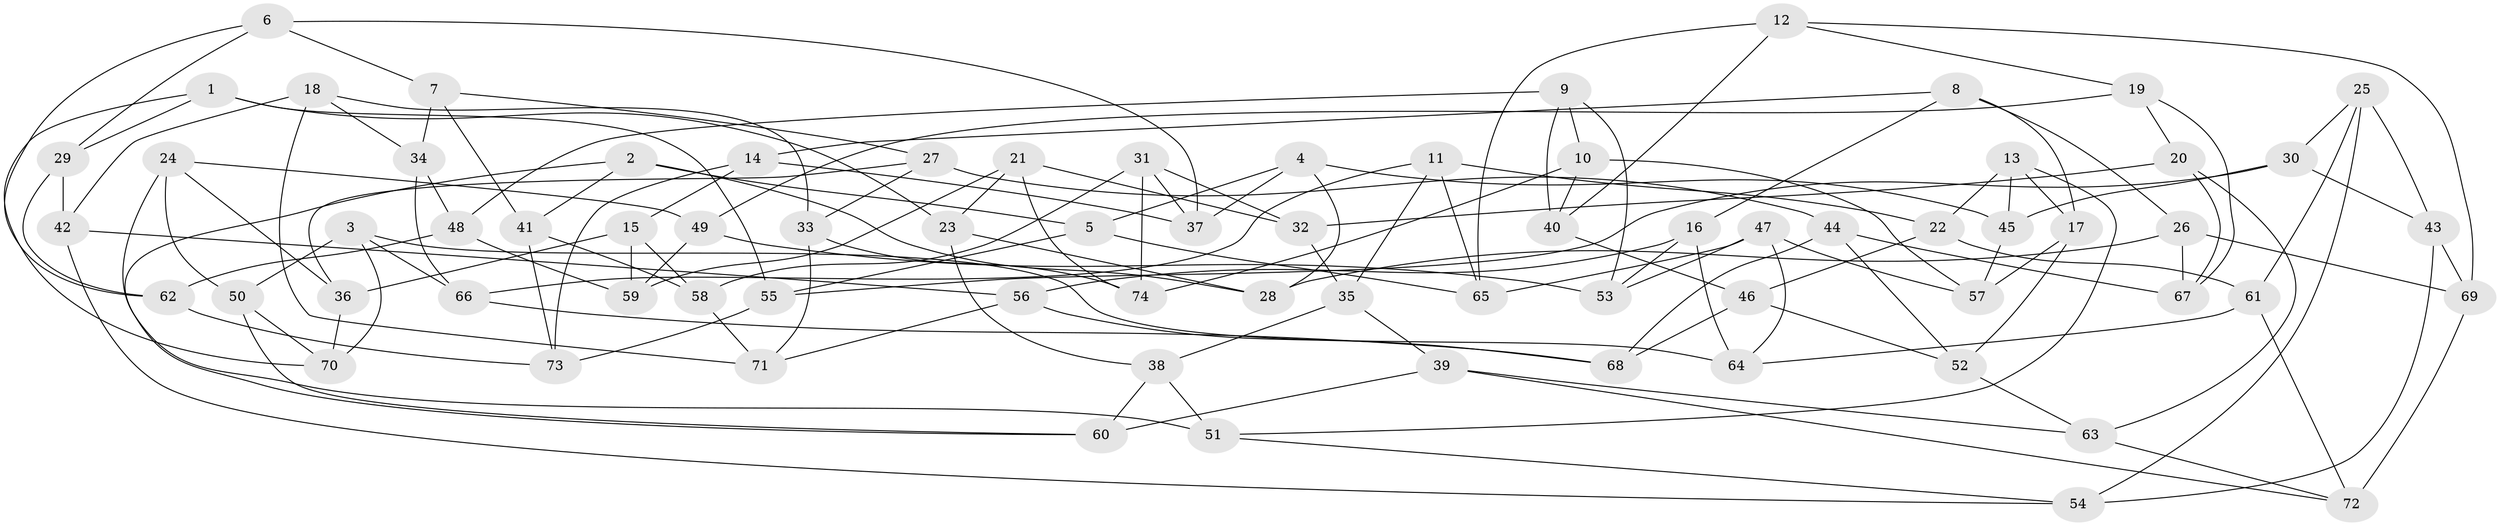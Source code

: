 // Generated by graph-tools (version 1.1) at 2025/16/03/09/25 04:16:42]
// undirected, 74 vertices, 148 edges
graph export_dot {
graph [start="1"]
  node [color=gray90,style=filled];
  1;
  2;
  3;
  4;
  5;
  6;
  7;
  8;
  9;
  10;
  11;
  12;
  13;
  14;
  15;
  16;
  17;
  18;
  19;
  20;
  21;
  22;
  23;
  24;
  25;
  26;
  27;
  28;
  29;
  30;
  31;
  32;
  33;
  34;
  35;
  36;
  37;
  38;
  39;
  40;
  41;
  42;
  43;
  44;
  45;
  46;
  47;
  48;
  49;
  50;
  51;
  52;
  53;
  54;
  55;
  56;
  57;
  58;
  59;
  60;
  61;
  62;
  63;
  64;
  65;
  66;
  67;
  68;
  69;
  70;
  71;
  72;
  73;
  74;
  1 -- 23;
  1 -- 70;
  1 -- 55;
  1 -- 29;
  2 -- 60;
  2 -- 41;
  2 -- 28;
  2 -- 5;
  3 -- 64;
  3 -- 70;
  3 -- 50;
  3 -- 66;
  4 -- 37;
  4 -- 45;
  4 -- 5;
  4 -- 28;
  5 -- 65;
  5 -- 55;
  6 -- 29;
  6 -- 37;
  6 -- 62;
  6 -- 7;
  7 -- 41;
  7 -- 34;
  7 -- 27;
  8 -- 14;
  8 -- 17;
  8 -- 16;
  8 -- 26;
  9 -- 10;
  9 -- 48;
  9 -- 53;
  9 -- 40;
  10 -- 74;
  10 -- 40;
  10 -- 57;
  11 -- 35;
  11 -- 66;
  11 -- 22;
  11 -- 65;
  12 -- 69;
  12 -- 19;
  12 -- 65;
  12 -- 40;
  13 -- 22;
  13 -- 45;
  13 -- 17;
  13 -- 51;
  14 -- 37;
  14 -- 15;
  14 -- 73;
  15 -- 36;
  15 -- 59;
  15 -- 58;
  16 -- 53;
  16 -- 56;
  16 -- 64;
  17 -- 57;
  17 -- 52;
  18 -- 71;
  18 -- 42;
  18 -- 33;
  18 -- 34;
  19 -- 49;
  19 -- 67;
  19 -- 20;
  20 -- 67;
  20 -- 63;
  20 -- 32;
  21 -- 74;
  21 -- 32;
  21 -- 59;
  21 -- 23;
  22 -- 46;
  22 -- 61;
  23 -- 28;
  23 -- 38;
  24 -- 49;
  24 -- 36;
  24 -- 50;
  24 -- 51;
  25 -- 54;
  25 -- 61;
  25 -- 43;
  25 -- 30;
  26 -- 69;
  26 -- 28;
  26 -- 67;
  27 -- 44;
  27 -- 33;
  27 -- 36;
  29 -- 42;
  29 -- 62;
  30 -- 45;
  30 -- 55;
  30 -- 43;
  31 -- 37;
  31 -- 74;
  31 -- 58;
  31 -- 32;
  32 -- 35;
  33 -- 71;
  33 -- 74;
  34 -- 48;
  34 -- 66;
  35 -- 38;
  35 -- 39;
  36 -- 70;
  38 -- 51;
  38 -- 60;
  39 -- 72;
  39 -- 60;
  39 -- 63;
  40 -- 46;
  41 -- 58;
  41 -- 73;
  42 -- 56;
  42 -- 54;
  43 -- 69;
  43 -- 54;
  44 -- 52;
  44 -- 68;
  44 -- 67;
  45 -- 57;
  46 -- 68;
  46 -- 52;
  47 -- 53;
  47 -- 57;
  47 -- 65;
  47 -- 64;
  48 -- 62;
  48 -- 59;
  49 -- 59;
  49 -- 53;
  50 -- 70;
  50 -- 60;
  51 -- 54;
  52 -- 63;
  55 -- 73;
  56 -- 71;
  56 -- 68;
  58 -- 71;
  61 -- 72;
  61 -- 64;
  62 -- 73;
  63 -- 72;
  66 -- 68;
  69 -- 72;
}
